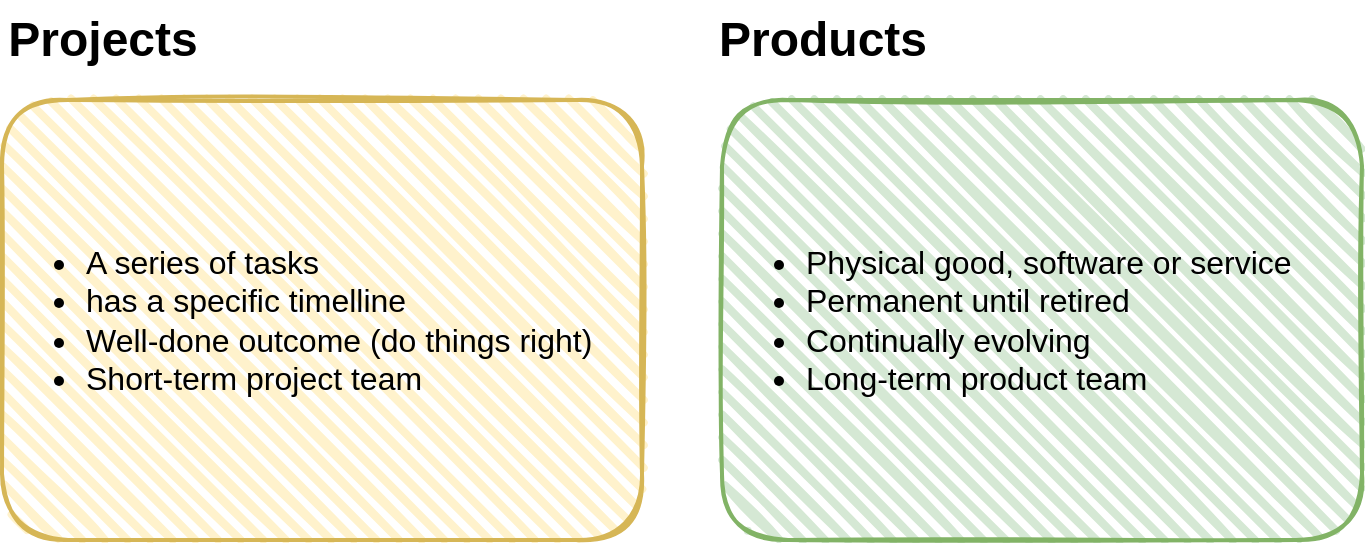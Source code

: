 <mxfile>
    <diagram id="GNKyi_tq2j710Kq2mpSj" name="Page-1">
        <mxGraphModel dx="1033" dy="695" grid="0" gridSize="10" guides="1" tooltips="1" connect="1" arrows="1" fold="1" page="0" pageScale="1" pageWidth="850" pageHeight="1100" math="0" shadow="0">
            <root>
                <mxCell id="0"/>
                <mxCell id="1" parent="0"/>
                <mxCell id="2" value="&lt;ul style=&quot;font-size: 16px&quot;&gt;&lt;li style=&quot;font-size: 16px&quot;&gt;A series of tasks&lt;/li&gt;&lt;li style=&quot;font-size: 16px&quot;&gt;has a specific timelline&lt;/li&gt;&lt;li style=&quot;font-size: 16px&quot;&gt;Well-done outcome (do things right)&lt;/li&gt;&lt;li style=&quot;font-size: 16px&quot;&gt;Short-term project team&lt;/li&gt;&lt;/ul&gt;" style="rounded=1;whiteSpace=wrap;html=1;strokeWidth=2;fillWeight=4;hachureGap=8;hachureAngle=45;fillColor=#fff2cc;sketch=1;strokeColor=#d6b656;align=left;fontSize=16;" vertex="1" parent="1">
                    <mxGeometry x="80" y="210" width="320" height="220" as="geometry"/>
                </mxCell>
                <mxCell id="3" value="&lt;ul style=&quot;font-size: 16px&quot;&gt;&lt;li style=&quot;font-size: 16px&quot;&gt;Physical good, software or service&lt;/li&gt;&lt;li style=&quot;font-size: 16px&quot;&gt;Permanent until retired&lt;/li&gt;&lt;li style=&quot;font-size: 16px&quot;&gt;Continually evolving&lt;/li&gt;&lt;li style=&quot;font-size: 16px&quot;&gt;Long-term product team&lt;/li&gt;&lt;/ul&gt;" style="rounded=1;whiteSpace=wrap;html=1;strokeWidth=2;fillWeight=4;hachureGap=8;hachureAngle=45;fillColor=#d5e8d4;sketch=1;strokeColor=#82b366;align=left;fontSize=16;" vertex="1" parent="1">
                    <mxGeometry x="440" y="210" width="320" height="220" as="geometry"/>
                </mxCell>
                <mxCell id="4" value="Projects" style="text;strokeColor=none;fillColor=none;html=1;fontSize=24;fontStyle=1;verticalAlign=middle;align=center;" vertex="1" parent="1">
                    <mxGeometry x="80" y="160" width="100" height="40" as="geometry"/>
                </mxCell>
                <mxCell id="5" value="Products" style="text;strokeColor=none;fillColor=none;html=1;fontSize=24;fontStyle=1;verticalAlign=middle;align=center;" vertex="1" parent="1">
                    <mxGeometry x="440" y="160" width="100" height="40" as="geometry"/>
                </mxCell>
            </root>
        </mxGraphModel>
    </diagram>
</mxfile>